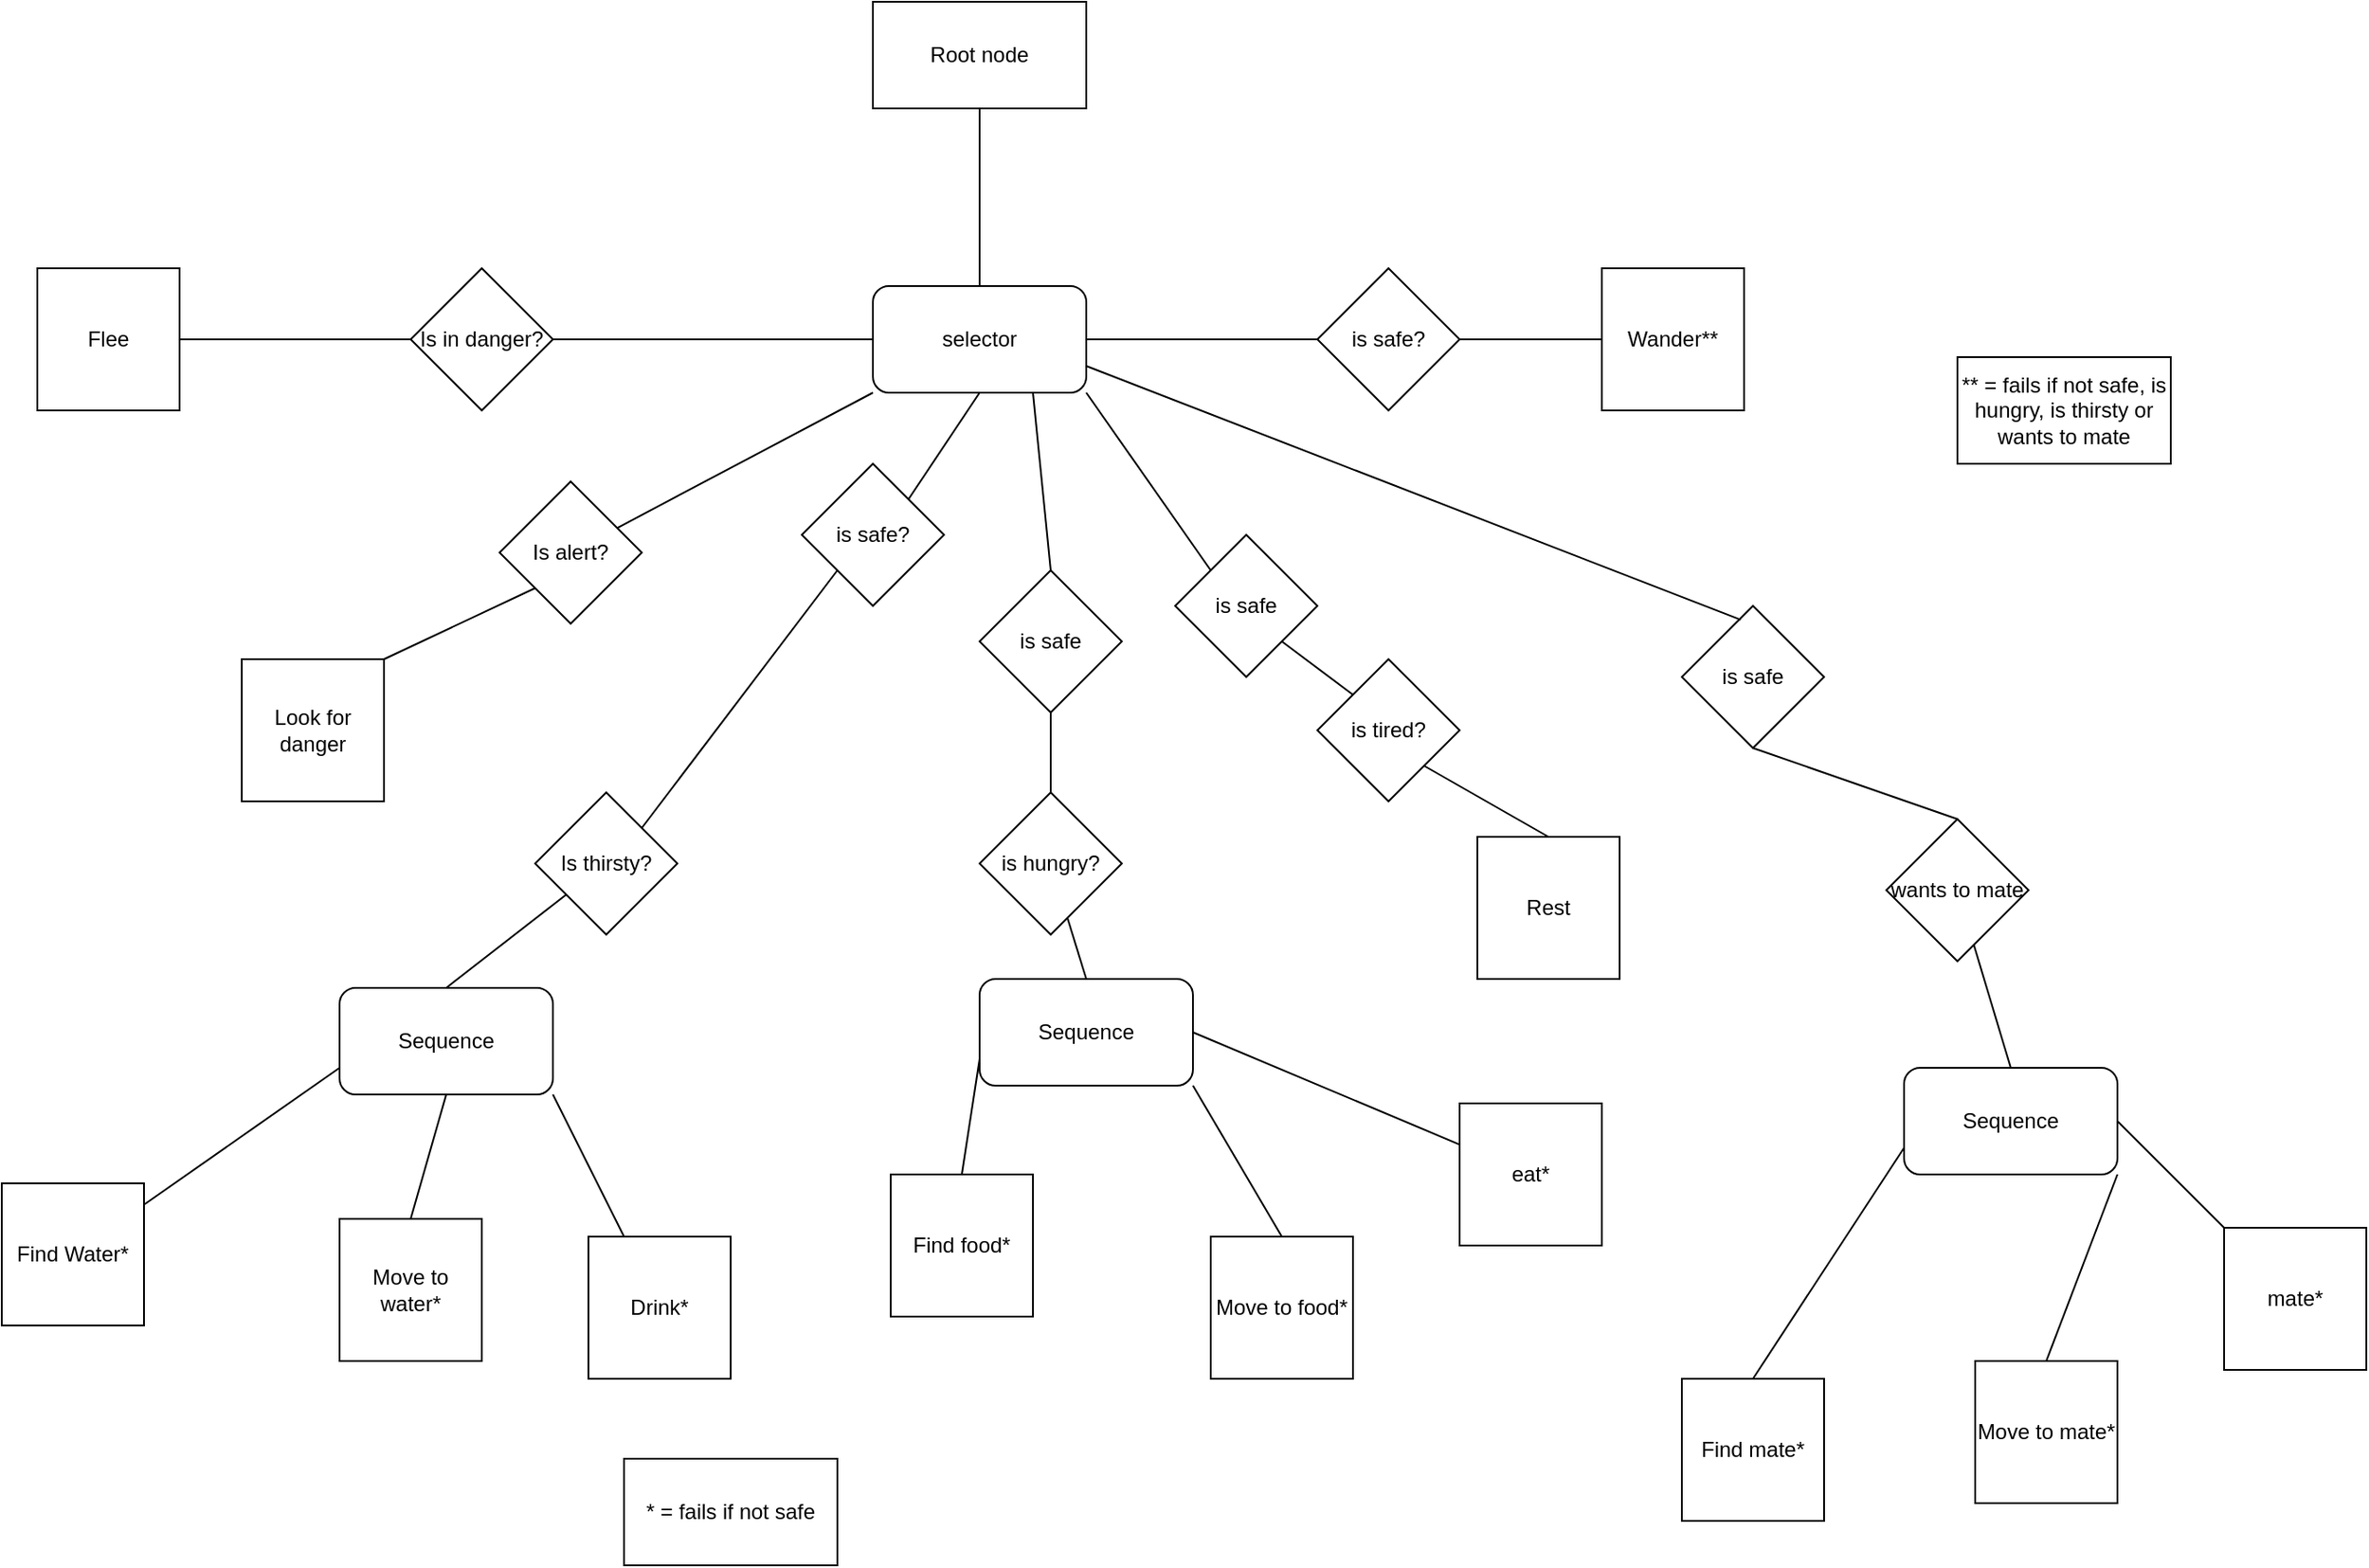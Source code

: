 <mxfile version="20.6.2" type="device"><diagram id="Zk6FHH2Tc2r4t76bhyIZ" name="Page-1"><mxGraphModel dx="3749" dy="2546" grid="1" gridSize="10" guides="1" tooltips="1" connect="1" arrows="1" fold="1" page="1" pageScale="1" pageWidth="850" pageHeight="1100" math="0" shadow="0"><root><mxCell id="0"/><mxCell id="1" parent="0"/><mxCell id="O0kLRHDiGMZohduVnIrT-1" value="Root node" style="rounded=0;whiteSpace=wrap;html=1;" vertex="1" parent="1"><mxGeometry x="-960" y="-1010" width="120" height="60" as="geometry"/></mxCell><mxCell id="O0kLRHDiGMZohduVnIrT-2" value="selector" style="rounded=1;whiteSpace=wrap;html=1;" vertex="1" parent="1"><mxGeometry x="-960" y="-850" width="120" height="60" as="geometry"/></mxCell><mxCell id="O0kLRHDiGMZohduVnIrT-3" value="Is in danger?" style="rhombus;whiteSpace=wrap;html=1;" vertex="1" parent="1"><mxGeometry x="-1220" y="-860" width="80" height="80" as="geometry"/></mxCell><mxCell id="O0kLRHDiGMZohduVnIrT-4" value="Flee" style="whiteSpace=wrap;html=1;aspect=fixed;" vertex="1" parent="1"><mxGeometry x="-1430" y="-860" width="80" height="80" as="geometry"/></mxCell><mxCell id="O0kLRHDiGMZohduVnIrT-5" value="" style="endArrow=none;html=1;rounded=0;entryX=0;entryY=0.5;entryDx=0;entryDy=0;exitX=1;exitY=0.5;exitDx=0;exitDy=0;" edge="1" parent="1" source="O0kLRHDiGMZohduVnIrT-3" target="O0kLRHDiGMZohduVnIrT-2"><mxGeometry width="50" height="50" relative="1" as="geometry"><mxPoint x="-870" y="-550" as="sourcePoint"/><mxPoint x="-820" y="-600" as="targetPoint"/></mxGeometry></mxCell><mxCell id="O0kLRHDiGMZohduVnIrT-6" value="" style="endArrow=none;html=1;rounded=0;entryX=0;entryY=0.5;entryDx=0;entryDy=0;exitX=1;exitY=0.5;exitDx=0;exitDy=0;" edge="1" parent="1" source="O0kLRHDiGMZohduVnIrT-4" target="O0kLRHDiGMZohduVnIrT-3"><mxGeometry width="50" height="50" relative="1" as="geometry"><mxPoint x="-1300" y="-720" as="sourcePoint"/><mxPoint x="-1250" y="-770" as="targetPoint"/></mxGeometry></mxCell><mxCell id="O0kLRHDiGMZohduVnIrT-7" value="" style="endArrow=none;html=1;rounded=0;entryX=0;entryY=1;entryDx=0;entryDy=0;" edge="1" parent="1" source="O0kLRHDiGMZohduVnIrT-8" target="O0kLRHDiGMZohduVnIrT-2"><mxGeometry width="50" height="50" relative="1" as="geometry"><mxPoint x="-1060" y="-690" as="sourcePoint"/><mxPoint x="-1010" y="-740" as="targetPoint"/></mxGeometry></mxCell><mxCell id="O0kLRHDiGMZohduVnIrT-8" value="Is alert?" style="rhombus;whiteSpace=wrap;html=1;" vertex="1" parent="1"><mxGeometry x="-1170" y="-740" width="80" height="80" as="geometry"/></mxCell><mxCell id="O0kLRHDiGMZohduVnIrT-10" value="" style="endArrow=none;html=1;rounded=0;entryX=0;entryY=1;entryDx=0;entryDy=0;exitX=1;exitY=0;exitDx=0;exitDy=0;" edge="1" parent="1" source="O0kLRHDiGMZohduVnIrT-12" target="O0kLRHDiGMZohduVnIrT-8"><mxGeometry width="50" height="50" relative="1" as="geometry"><mxPoint x="-1242.56" y="-631.12" as="sourcePoint"/><mxPoint x="-1160" y="-570" as="targetPoint"/></mxGeometry></mxCell><mxCell id="O0kLRHDiGMZohduVnIrT-12" value="Look for danger" style="whiteSpace=wrap;html=1;aspect=fixed;" vertex="1" parent="1"><mxGeometry x="-1315" y="-640" width="80" height="80" as="geometry"/></mxCell><mxCell id="O0kLRHDiGMZohduVnIrT-13" value="" style="endArrow=none;html=1;rounded=0;entryX=0.5;entryY=1;entryDx=0;entryDy=0;exitX=0.5;exitY=0;exitDx=0;exitDy=0;" edge="1" parent="1" source="O0kLRHDiGMZohduVnIrT-2" target="O0kLRHDiGMZohduVnIrT-1"><mxGeometry width="50" height="50" relative="1" as="geometry"><mxPoint x="-780" y="-850" as="sourcePoint"/><mxPoint x="-730" y="-900" as="targetPoint"/></mxGeometry></mxCell><mxCell id="O0kLRHDiGMZohduVnIrT-14" value="Is thirsty?" style="rhombus;whiteSpace=wrap;html=1;" vertex="1" parent="1"><mxGeometry x="-1150" y="-565" width="80" height="80" as="geometry"/></mxCell><mxCell id="O0kLRHDiGMZohduVnIrT-16" value="Sequence" style="rounded=1;whiteSpace=wrap;html=1;" vertex="1" parent="1"><mxGeometry x="-1260" y="-455" width="120" height="60" as="geometry"/></mxCell><mxCell id="O0kLRHDiGMZohduVnIrT-17" value="" style="endArrow=none;html=1;rounded=0;exitX=0.5;exitY=0;exitDx=0;exitDy=0;" edge="1" parent="1" source="O0kLRHDiGMZohduVnIrT-16" target="O0kLRHDiGMZohduVnIrT-14"><mxGeometry width="50" height="50" relative="1" as="geometry"><mxPoint x="-1230" y="-465" as="sourcePoint"/><mxPoint x="-1180" y="-515" as="targetPoint"/></mxGeometry></mxCell><mxCell id="O0kLRHDiGMZohduVnIrT-18" value="" style="endArrow=none;html=1;rounded=0;entryX=0;entryY=0.75;entryDx=0;entryDy=0;" edge="1" parent="1" source="O0kLRHDiGMZohduVnIrT-20" target="O0kLRHDiGMZohduVnIrT-16"><mxGeometry width="50" height="50" relative="1" as="geometry"><mxPoint x="-1355.385" y="-350.385" as="sourcePoint"/><mxPoint x="-1290" y="-375" as="targetPoint"/></mxGeometry></mxCell><mxCell id="O0kLRHDiGMZohduVnIrT-20" value="Find Water*" style="whiteSpace=wrap;html=1;aspect=fixed;" vertex="1" parent="1"><mxGeometry x="-1450" y="-345" width="80" height="80" as="geometry"/></mxCell><mxCell id="O0kLRHDiGMZohduVnIrT-22" value="" style="endArrow=none;html=1;rounded=0;entryX=0.5;entryY=1;entryDx=0;entryDy=0;exitX=0.5;exitY=0;exitDx=0;exitDy=0;" edge="1" parent="1" source="O0kLRHDiGMZohduVnIrT-23" target="O0kLRHDiGMZohduVnIrT-16"><mxGeometry width="50" height="50" relative="1" as="geometry"><mxPoint x="-1280" y="-295" as="sourcePoint"/><mxPoint x="-1240" y="-315" as="targetPoint"/></mxGeometry></mxCell><mxCell id="O0kLRHDiGMZohduVnIrT-23" value="Move to water*" style="whiteSpace=wrap;html=1;aspect=fixed;" vertex="1" parent="1"><mxGeometry x="-1260" y="-325" width="80" height="80" as="geometry"/></mxCell><mxCell id="O0kLRHDiGMZohduVnIrT-24" value="" style="endArrow=none;html=1;rounded=0;entryX=1;entryY=1;entryDx=0;entryDy=0;" edge="1" parent="1" source="O0kLRHDiGMZohduVnIrT-25" target="O0kLRHDiGMZohduVnIrT-16"><mxGeometry width="50" height="50" relative="1" as="geometry"><mxPoint x="-990" y="-430" as="sourcePoint"/><mxPoint x="-960" y="-450" as="targetPoint"/></mxGeometry></mxCell><mxCell id="O0kLRHDiGMZohduVnIrT-25" value="Drink*" style="whiteSpace=wrap;html=1;aspect=fixed;" vertex="1" parent="1"><mxGeometry x="-1120" y="-315" width="80" height="80" as="geometry"/></mxCell><mxCell id="O0kLRHDiGMZohduVnIrT-26" value="is hungry?" style="rhombus;whiteSpace=wrap;html=1;" vertex="1" parent="1"><mxGeometry x="-900" y="-565" width="80" height="80" as="geometry"/></mxCell><mxCell id="O0kLRHDiGMZohduVnIrT-27" value="Sequence" style="rounded=1;whiteSpace=wrap;html=1;" vertex="1" parent="1"><mxGeometry x="-900" y="-460" width="120" height="60" as="geometry"/></mxCell><mxCell id="O0kLRHDiGMZohduVnIrT-28" value="" style="endArrow=none;html=1;rounded=0;exitX=0.5;exitY=0;exitDx=0;exitDy=0;" edge="1" parent="1" source="O0kLRHDiGMZohduVnIrT-27" target="O0kLRHDiGMZohduVnIrT-26"><mxGeometry width="50" height="50" relative="1" as="geometry"><mxPoint x="-450" y="-590" as="sourcePoint"/><mxPoint x="-400" y="-640" as="targetPoint"/></mxGeometry></mxCell><mxCell id="O0kLRHDiGMZohduVnIrT-29" value="" style="endArrow=none;html=1;rounded=0;entryX=0;entryY=0.75;entryDx=0;entryDy=0;exitX=0.5;exitY=0;exitDx=0;exitDy=0;" edge="1" parent="1" source="O0kLRHDiGMZohduVnIrT-31" target="O0kLRHDiGMZohduVnIrT-27"><mxGeometry width="50" height="50" relative="1" as="geometry"><mxPoint x="-900" y="-350" as="sourcePoint"/><mxPoint x="-510" y="-500" as="targetPoint"/></mxGeometry></mxCell><mxCell id="O0kLRHDiGMZohduVnIrT-31" value="Find food*" style="whiteSpace=wrap;html=1;aspect=fixed;" vertex="1" parent="1"><mxGeometry x="-950" y="-350" width="80" height="80" as="geometry"/></mxCell><mxCell id="O0kLRHDiGMZohduVnIrT-33" value="" style="endArrow=none;html=1;rounded=0;entryX=1;entryY=1;entryDx=0;entryDy=0;exitX=0.5;exitY=0;exitDx=0;exitDy=0;" edge="1" parent="1" source="O0kLRHDiGMZohduVnIrT-34" target="O0kLRHDiGMZohduVnIrT-27"><mxGeometry width="50" height="50" relative="1" as="geometry"><mxPoint x="-500" y="-420" as="sourcePoint"/><mxPoint x="-460" y="-440" as="targetPoint"/></mxGeometry></mxCell><mxCell id="O0kLRHDiGMZohduVnIrT-34" value="Move to food*" style="whiteSpace=wrap;html=1;aspect=fixed;" vertex="1" parent="1"><mxGeometry x="-770" y="-315" width="80" height="80" as="geometry"/></mxCell><mxCell id="O0kLRHDiGMZohduVnIrT-35" value="" style="endArrow=none;html=1;rounded=0;entryX=1;entryY=0.5;entryDx=0;entryDy=0;" edge="1" parent="1" source="O0kLRHDiGMZohduVnIrT-36" target="O0kLRHDiGMZohduVnIrT-27"><mxGeometry width="50" height="50" relative="1" as="geometry"><mxPoint x="-340" y="-460" as="sourcePoint"/><mxPoint x="-310" y="-480" as="targetPoint"/></mxGeometry></mxCell><mxCell id="O0kLRHDiGMZohduVnIrT-36" value="eat*" style="whiteSpace=wrap;html=1;aspect=fixed;" vertex="1" parent="1"><mxGeometry x="-630" y="-390" width="80" height="80" as="geometry"/></mxCell><mxCell id="O0kLRHDiGMZohduVnIrT-37" value="* = fails if not safe" style="rounded=0;whiteSpace=wrap;html=1;" vertex="1" parent="1"><mxGeometry x="-1100" y="-190" width="120" height="60" as="geometry"/></mxCell><mxCell id="O0kLRHDiGMZohduVnIrT-39" value="is safe?" style="rhombus;whiteSpace=wrap;html=1;" vertex="1" parent="1"><mxGeometry x="-1000" y="-750" width="80" height="80" as="geometry"/></mxCell><mxCell id="O0kLRHDiGMZohduVnIrT-40" value="is safe" style="rhombus;whiteSpace=wrap;html=1;" vertex="1" parent="1"><mxGeometry x="-900" y="-690" width="80" height="80" as="geometry"/></mxCell><mxCell id="O0kLRHDiGMZohduVnIrT-41" value="" style="endArrow=none;html=1;rounded=0;entryX=0.5;entryY=1;entryDx=0;entryDy=0;exitX=1;exitY=0;exitDx=0;exitDy=0;" edge="1" parent="1" source="O0kLRHDiGMZohduVnIrT-39" target="O0kLRHDiGMZohduVnIrT-2"><mxGeometry width="50" height="50" relative="1" as="geometry"><mxPoint x="-870" y="-570" as="sourcePoint"/><mxPoint x="-820" y="-620" as="targetPoint"/></mxGeometry></mxCell><mxCell id="O0kLRHDiGMZohduVnIrT-42" value="" style="endArrow=none;html=1;rounded=0;entryX=0;entryY=1;entryDx=0;entryDy=0;exitX=1;exitY=0;exitDx=0;exitDy=0;" edge="1" parent="1" source="O0kLRHDiGMZohduVnIrT-14" target="O0kLRHDiGMZohduVnIrT-39"><mxGeometry width="50" height="50" relative="1" as="geometry"><mxPoint x="-880" y="-530" as="sourcePoint"/><mxPoint x="-830" y="-580" as="targetPoint"/></mxGeometry></mxCell><mxCell id="O0kLRHDiGMZohduVnIrT-43" value="" style="endArrow=none;html=1;rounded=0;entryX=0.75;entryY=1;entryDx=0;entryDy=0;exitX=0.5;exitY=0;exitDx=0;exitDy=0;" edge="1" parent="1" source="O0kLRHDiGMZohduVnIrT-40" target="O0kLRHDiGMZohduVnIrT-2"><mxGeometry width="50" height="50" relative="1" as="geometry"><mxPoint x="-870" y="-570" as="sourcePoint"/><mxPoint x="-820" y="-620" as="targetPoint"/></mxGeometry></mxCell><mxCell id="O0kLRHDiGMZohduVnIrT-44" value="" style="endArrow=none;html=1;rounded=0;entryX=0.5;entryY=1;entryDx=0;entryDy=0;exitX=0.5;exitY=0;exitDx=0;exitDy=0;" edge="1" parent="1" source="O0kLRHDiGMZohduVnIrT-26" target="O0kLRHDiGMZohduVnIrT-40"><mxGeometry width="50" height="50" relative="1" as="geometry"><mxPoint x="-870" y="-570" as="sourcePoint"/><mxPoint x="-820" y="-620" as="targetPoint"/></mxGeometry></mxCell><mxCell id="O0kLRHDiGMZohduVnIrT-47" value="wants to mate" style="rhombus;whiteSpace=wrap;html=1;" vertex="1" parent="1"><mxGeometry x="-390" y="-550" width="80" height="80" as="geometry"/></mxCell><mxCell id="O0kLRHDiGMZohduVnIrT-48" value="Sequence" style="rounded=1;whiteSpace=wrap;html=1;" vertex="1" parent="1"><mxGeometry x="-380" y="-410" width="120" height="60" as="geometry"/></mxCell><mxCell id="O0kLRHDiGMZohduVnIrT-49" value="" style="endArrow=none;html=1;rounded=0;exitX=0.5;exitY=0;exitDx=0;exitDy=0;" edge="1" parent="1" source="O0kLRHDiGMZohduVnIrT-48" target="O0kLRHDiGMZohduVnIrT-47"><mxGeometry width="50" height="50" relative="1" as="geometry"><mxPoint x="-20" y="-520" as="sourcePoint"/><mxPoint x="30" y="-570" as="targetPoint"/></mxGeometry></mxCell><mxCell id="O0kLRHDiGMZohduVnIrT-50" value="" style="endArrow=none;html=1;rounded=0;entryX=0;entryY=0.75;entryDx=0;entryDy=0;exitX=0.5;exitY=0;exitDx=0;exitDy=0;" edge="1" parent="1" source="O0kLRHDiGMZohduVnIrT-52" target="O0kLRHDiGMZohduVnIrT-48"><mxGeometry width="50" height="50" relative="1" as="geometry"><mxPoint x="-470" y="-280" as="sourcePoint"/><mxPoint x="-80" y="-430" as="targetPoint"/></mxGeometry></mxCell><mxCell id="O0kLRHDiGMZohduVnIrT-52" value="Find mate*" style="whiteSpace=wrap;html=1;aspect=fixed;" vertex="1" parent="1"><mxGeometry x="-505" y="-235" width="80" height="80" as="geometry"/></mxCell><mxCell id="O0kLRHDiGMZohduVnIrT-54" value="" style="endArrow=none;html=1;rounded=0;entryX=1;entryY=1;entryDx=0;entryDy=0;exitX=0.5;exitY=0;exitDx=0;exitDy=0;" edge="1" parent="1" source="O0kLRHDiGMZohduVnIrT-55" target="O0kLRHDiGMZohduVnIrT-48"><mxGeometry width="50" height="50" relative="1" as="geometry"><mxPoint x="-70" y="-350" as="sourcePoint"/><mxPoint x="-30" y="-370" as="targetPoint"/></mxGeometry></mxCell><mxCell id="O0kLRHDiGMZohduVnIrT-55" value="Move to mate*" style="whiteSpace=wrap;html=1;aspect=fixed;" vertex="1" parent="1"><mxGeometry x="-340" y="-245" width="80" height="80" as="geometry"/></mxCell><mxCell id="O0kLRHDiGMZohduVnIrT-56" value="" style="endArrow=none;html=1;rounded=0;entryX=1;entryY=0.5;entryDx=0;entryDy=0;" edge="1" parent="1" source="O0kLRHDiGMZohduVnIrT-57" target="O0kLRHDiGMZohduVnIrT-48"><mxGeometry width="50" height="50" relative="1" as="geometry"><mxPoint x="90" y="-390" as="sourcePoint"/><mxPoint x="120" y="-410" as="targetPoint"/></mxGeometry></mxCell><mxCell id="O0kLRHDiGMZohduVnIrT-57" value="mate*" style="whiteSpace=wrap;html=1;aspect=fixed;" vertex="1" parent="1"><mxGeometry x="-200" y="-320" width="80" height="80" as="geometry"/></mxCell><mxCell id="O0kLRHDiGMZohduVnIrT-58" value="is safe" style="rhombus;whiteSpace=wrap;html=1;" vertex="1" parent="1"><mxGeometry x="-505" y="-670" width="80" height="80" as="geometry"/></mxCell><mxCell id="O0kLRHDiGMZohduVnIrT-59" value="" style="endArrow=none;html=1;rounded=0;entryX=1;entryY=0.75;entryDx=0;entryDy=0;exitX=0.414;exitY=0.098;exitDx=0;exitDy=0;exitPerimeter=0;" edge="1" parent="1" source="O0kLRHDiGMZohduVnIrT-58" target="O0kLRHDiGMZohduVnIrT-2"><mxGeometry width="50" height="50" relative="1" as="geometry"><mxPoint x="-440" y="-500" as="sourcePoint"/><mxPoint x="-440" y="-720" as="targetPoint"/></mxGeometry></mxCell><mxCell id="O0kLRHDiGMZohduVnIrT-60" value="" style="endArrow=none;html=1;rounded=0;entryX=0.5;entryY=1;entryDx=0;entryDy=0;exitX=0.5;exitY=0;exitDx=0;exitDy=0;" edge="1" parent="1" source="O0kLRHDiGMZohduVnIrT-47" target="O0kLRHDiGMZohduVnIrT-58"><mxGeometry width="50" height="50" relative="1" as="geometry"><mxPoint x="-440" y="-500" as="sourcePoint"/><mxPoint x="-390" y="-550" as="targetPoint"/></mxGeometry></mxCell><mxCell id="O0kLRHDiGMZohduVnIrT-61" value="" style="endArrow=none;html=1;rounded=0;entryX=1;entryY=0.5;entryDx=0;entryDy=0;exitX=0;exitY=0.5;exitDx=0;exitDy=0;" edge="1" parent="1" source="O0kLRHDiGMZohduVnIrT-65" target="O0kLRHDiGMZohduVnIrT-2"><mxGeometry width="50" height="50" relative="1" as="geometry"><mxPoint x="-580" y="-810" as="sourcePoint"/><mxPoint x="-720" y="-500" as="targetPoint"/></mxGeometry></mxCell><mxCell id="O0kLRHDiGMZohduVnIrT-62" value="Wander**" style="whiteSpace=wrap;html=1;aspect=fixed;" vertex="1" parent="1"><mxGeometry x="-550" y="-860" width="80" height="80" as="geometry"/></mxCell><mxCell id="O0kLRHDiGMZohduVnIrT-63" value="** = fails if not safe, is hungry, is thirsty or wants to mate" style="rounded=0;whiteSpace=wrap;html=1;" vertex="1" parent="1"><mxGeometry x="-350" y="-810" width="120" height="60" as="geometry"/></mxCell><mxCell id="O0kLRHDiGMZohduVnIrT-65" value="is safe?" style="rhombus;whiteSpace=wrap;html=1;" vertex="1" parent="1"><mxGeometry x="-710" y="-860" width="80" height="80" as="geometry"/></mxCell><mxCell id="O0kLRHDiGMZohduVnIrT-66" value="" style="endArrow=none;html=1;rounded=0;entryX=0;entryY=0.5;entryDx=0;entryDy=0;exitX=1;exitY=0.5;exitDx=0;exitDy=0;" edge="1" parent="1" source="O0kLRHDiGMZohduVnIrT-65" target="O0kLRHDiGMZohduVnIrT-62"><mxGeometry width="50" height="50" relative="1" as="geometry"><mxPoint x="-610" y="-840" as="sourcePoint"/><mxPoint x="-560" y="-890" as="targetPoint"/></mxGeometry></mxCell><mxCell id="O0kLRHDiGMZohduVnIrT-67" value="is safe" style="rhombus;whiteSpace=wrap;html=1;" vertex="1" parent="1"><mxGeometry x="-790" y="-710" width="80" height="80" as="geometry"/></mxCell><mxCell id="O0kLRHDiGMZohduVnIrT-68" value="is tired?" style="rhombus;whiteSpace=wrap;html=1;" vertex="1" parent="1"><mxGeometry x="-710" y="-640" width="80" height="80" as="geometry"/></mxCell><mxCell id="O0kLRHDiGMZohduVnIrT-69" value="Rest" style="whiteSpace=wrap;html=1;aspect=fixed;" vertex="1" parent="1"><mxGeometry x="-620" y="-540" width="80" height="80" as="geometry"/></mxCell><mxCell id="O0kLRHDiGMZohduVnIrT-70" value="" style="endArrow=none;html=1;rounded=0;entryX=1;entryY=1;entryDx=0;entryDy=0;exitX=0;exitY=0;exitDx=0;exitDy=0;" edge="1" parent="1" source="O0kLRHDiGMZohduVnIrT-67" target="O0kLRHDiGMZohduVnIrT-2"><mxGeometry width="50" height="50" relative="1" as="geometry"><mxPoint x="-710" y="-270" as="sourcePoint"/><mxPoint x="-660" y="-320" as="targetPoint"/></mxGeometry></mxCell><mxCell id="O0kLRHDiGMZohduVnIrT-71" value="" style="endArrow=none;html=1;rounded=0;entryX=1;entryY=1;entryDx=0;entryDy=0;exitX=0;exitY=0;exitDx=0;exitDy=0;" edge="1" parent="1" source="O0kLRHDiGMZohduVnIrT-68" target="O0kLRHDiGMZohduVnIrT-67"><mxGeometry width="50" height="50" relative="1" as="geometry"><mxPoint x="-710" y="-270" as="sourcePoint"/><mxPoint x="-660" y="-320" as="targetPoint"/></mxGeometry></mxCell><mxCell id="O0kLRHDiGMZohduVnIrT-72" value="" style="endArrow=none;html=1;rounded=0;entryX=1;entryY=1;entryDx=0;entryDy=0;exitX=0.5;exitY=0;exitDx=0;exitDy=0;" edge="1" parent="1" source="O0kLRHDiGMZohduVnIrT-69" target="O0kLRHDiGMZohduVnIrT-68"><mxGeometry width="50" height="50" relative="1" as="geometry"><mxPoint x="-710" y="-270" as="sourcePoint"/><mxPoint x="-660" y="-320" as="targetPoint"/></mxGeometry></mxCell></root></mxGraphModel></diagram></mxfile>